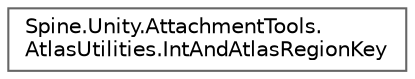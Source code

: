 digraph "类继承关系图"
{
 // LATEX_PDF_SIZE
  bgcolor="transparent";
  edge [fontname=Helvetica,fontsize=10,labelfontname=Helvetica,labelfontsize=10];
  node [fontname=Helvetica,fontsize=10,shape=box,height=0.2,width=0.4];
  rankdir="LR";
  Node0 [id="Node000000",label="Spine.Unity.AttachmentTools.\lAtlasUtilities.IntAndAtlasRegionKey",height=0.2,width=0.4,color="grey40", fillcolor="white", style="filled",URL="$struct_spine_1_1_unity_1_1_attachment_tools_1_1_atlas_utilities_1_1_int_and_atlas_region_key.html",tooltip=" "];
}

